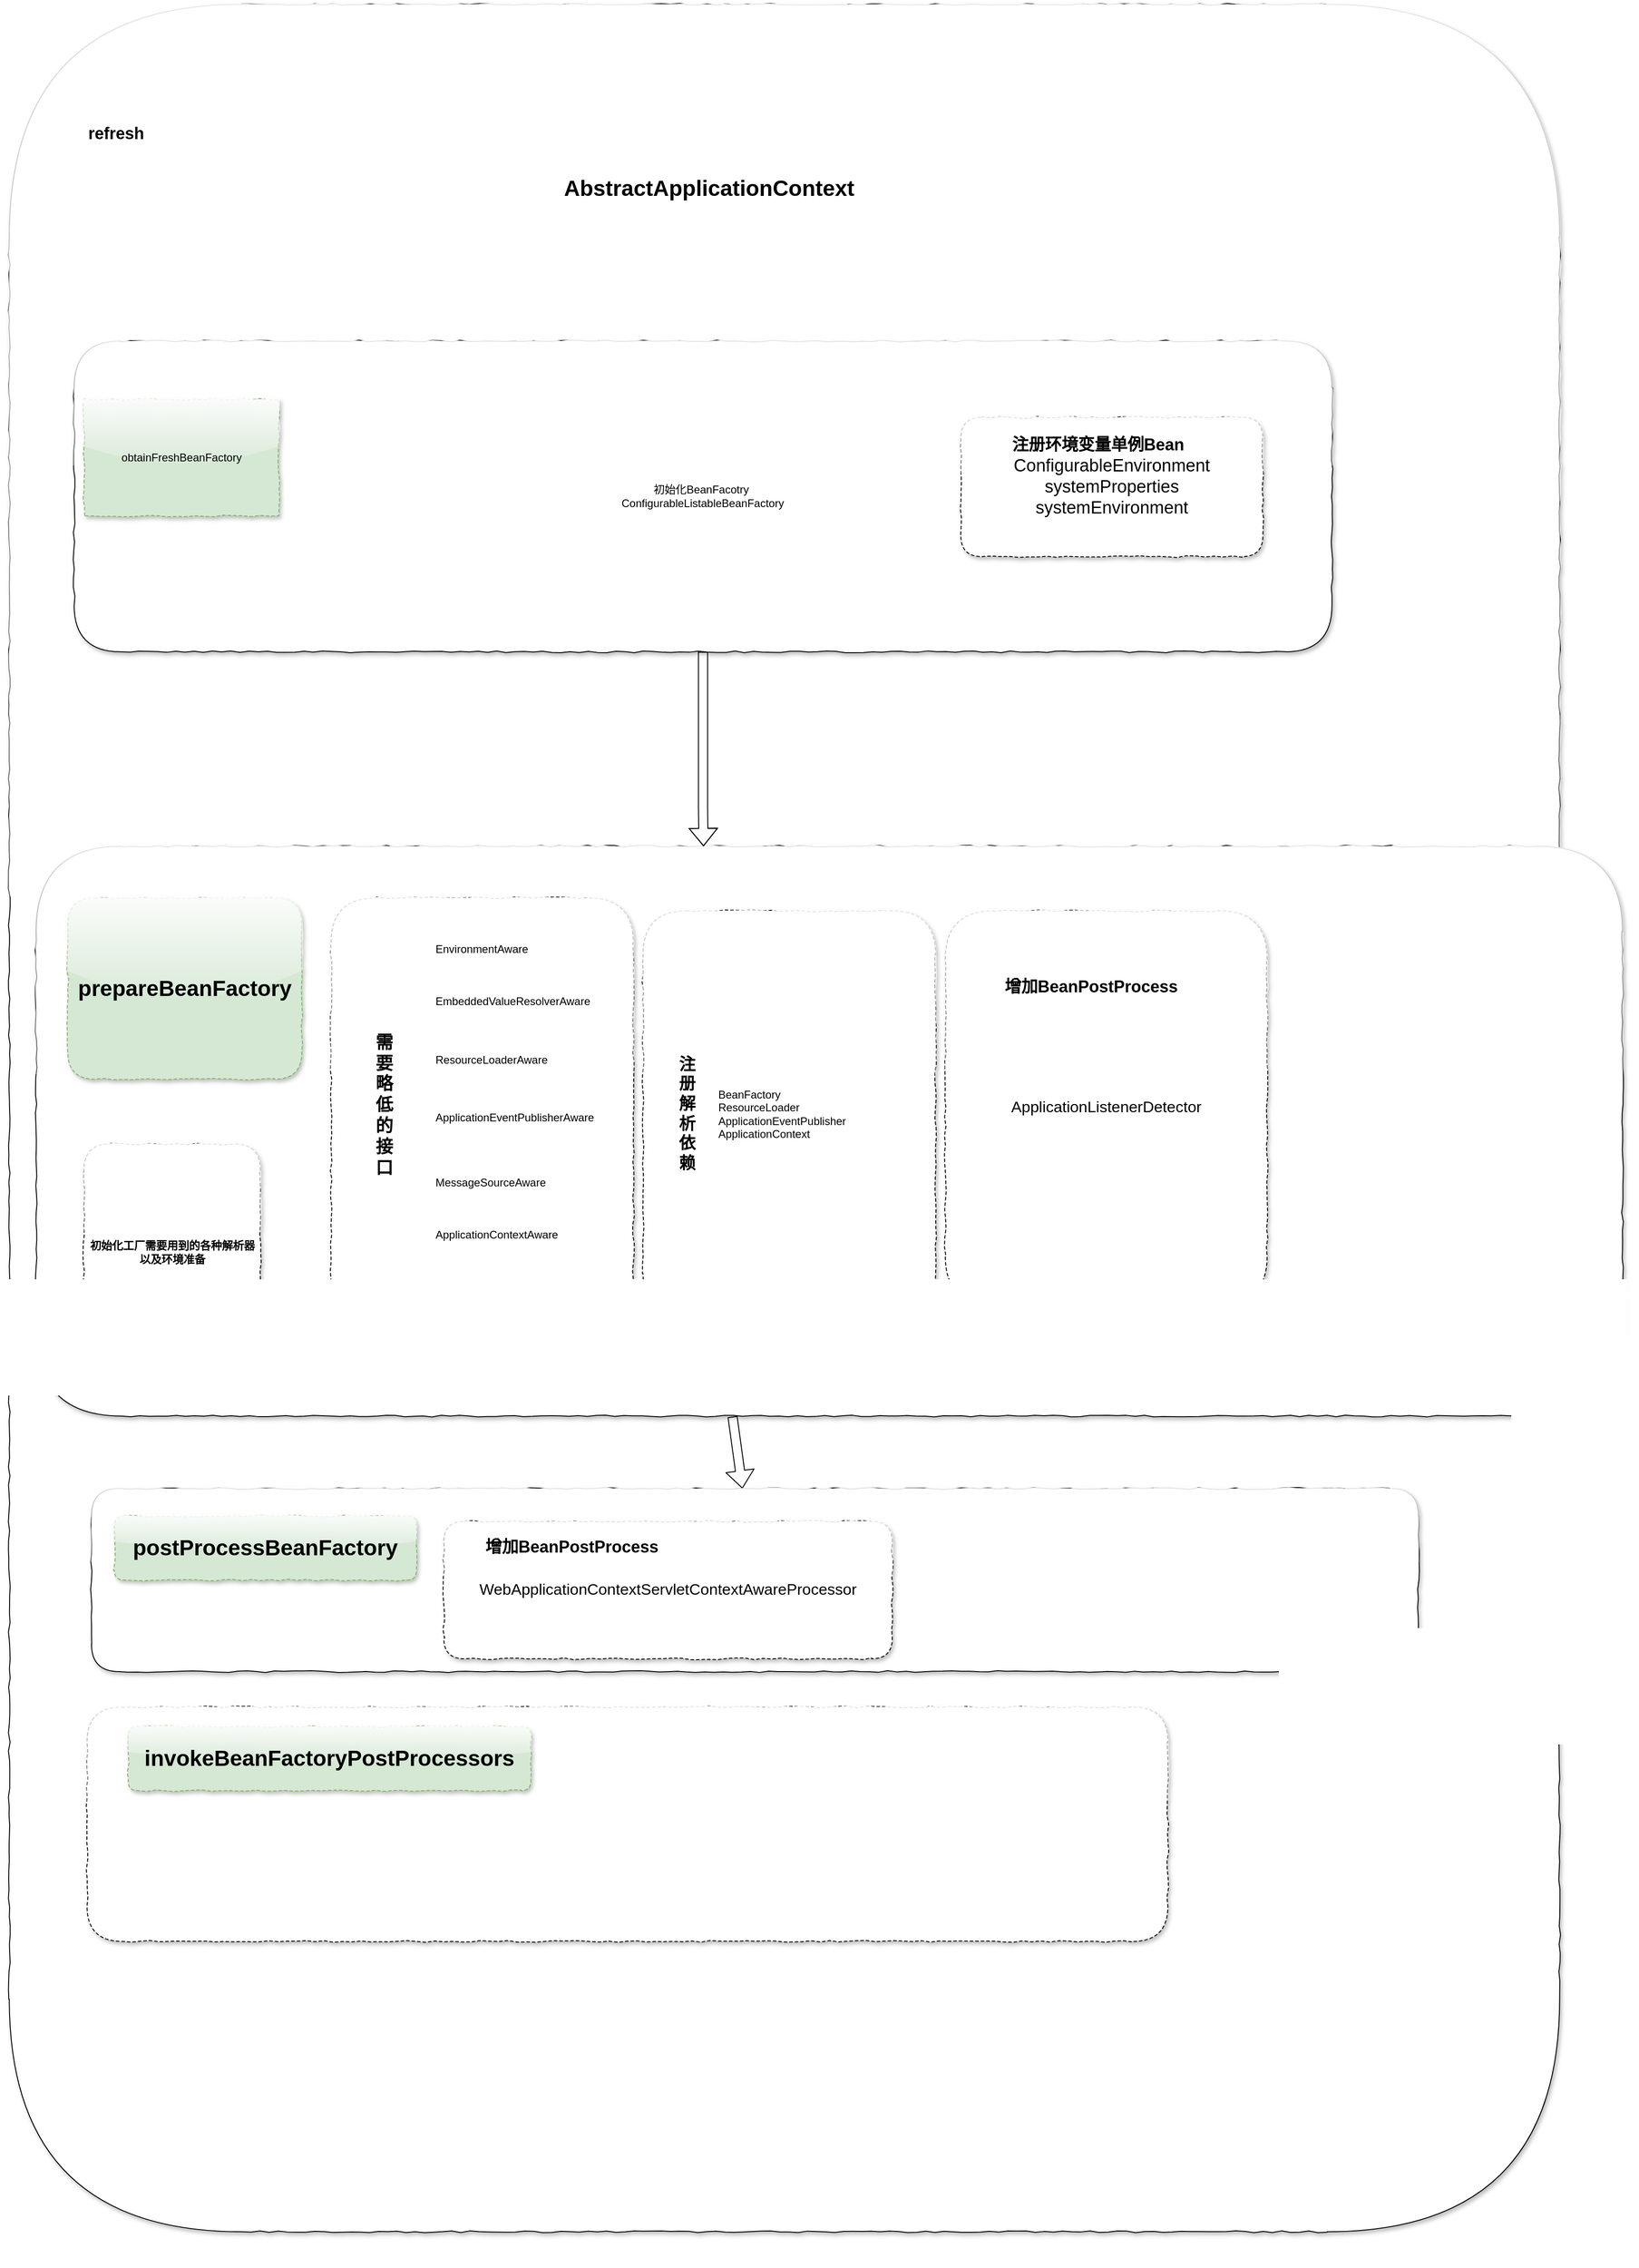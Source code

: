 <mxfile version="12.3.2" type="device" pages="4"><diagram id="6undYBta9QHLGdwfM0sv" name="第 1 页"><mxGraphModel dx="1086" dy="5487" grid="1" gridSize="10" guides="1" tooltips="1" connect="1" arrows="1" fold="1" page="1" pageScale="1" pageWidth="3300" pageHeight="4681" math="0" shadow="0"><root><mxCell id="0"/><mxCell id="1" parent="0"/><mxCell id="Q8C7v2pQEMtQ4nPQ89gv-38" value="" style="group" parent="1" vertex="1" connectable="0"><mxGeometry x="250" y="-130" width="1790" height="2320" as="geometry"/></mxCell><mxCell id="Q8C7v2pQEMtQ4nPQ89gv-33" value="" style="group" parent="Q8C7v2pQEMtQ4nPQ89gv-38" vertex="1" connectable="0"><mxGeometry x="10.155" y="-9.793" width="1779.345" height="2320" as="geometry"/></mxCell><mxCell id="Q8C7v2pQEMtQ4nPQ89gv-1" value="" style="rounded=1;whiteSpace=wrap;html=1;shadow=1;comic=1;glass=1;" parent="Q8C7v2pQEMtQ4nPQ89gv-33" vertex="1"><mxGeometry y="-141.463" width="1694.107" height="2433.171" as="geometry"/></mxCell><mxCell id="Q8C7v2pQEMtQ4nPQ89gv-4" value="&lt;h2&gt;refresh&lt;/h2&gt;" style="text;html=1;strokeColor=none;fillColor=none;align=center;verticalAlign=middle;whiteSpace=wrap;rounded=0;shadow=1;glass=1;comic=1;" parent="Q8C7v2pQEMtQ4nPQ89gv-33" vertex="1"><mxGeometry x="85.238" y="-42.439" width="63.929" height="84.878" as="geometry"/></mxCell><mxCell id="Q8C7v2pQEMtQ4nPQ89gv-7" value="初始化BeanFacotry&amp;nbsp;&lt;br&gt;ConfigurableListableBeanFactory" style="rounded=1;whiteSpace=wrap;html=1;shadow=1;glass=1;comic=1;" parent="Q8C7v2pQEMtQ4nPQ89gv-33" vertex="1"><mxGeometry x="70.854" y="226.341" width="1374.464" height="339.512" as="geometry"/></mxCell><mxCell id="Q8C7v2pQEMtQ4nPQ89gv-10" value="" style="group" parent="Q8C7v2pQEMtQ4nPQ89gv-33" vertex="1" connectable="0"><mxGeometry x="74.583" y="1754.146" width="681.905" height="537.561" as="geometry"/></mxCell><mxCell id="Q8C7v2pQEMtQ4nPQ89gv-12" value="obtainFreshBeanFactory" style="text;html=1;strokeColor=#82b366;fillColor=#d5e8d4;align=center;verticalAlign=middle;whiteSpace=wrap;rounded=0;shadow=1;glass=1;comic=1;dashed=1;" parent="Q8C7v2pQEMtQ4nPQ89gv-33" vertex="1"><mxGeometry x="81.509" y="290" width="213.095" height="127.317" as="geometry"/></mxCell><mxCell id="Q8C7v2pQEMtQ4nPQ89gv-14" value="" style="rounded=1;whiteSpace=wrap;html=1;shadow=1;glass=1;comic=1;strokeColor=#000000;" parent="Q8C7v2pQEMtQ4nPQ89gv-33" vertex="1"><mxGeometry x="29.315" y="778.195" width="1733.53" height="622.439" as="geometry"/></mxCell><mxCell id="Q8C7v2pQEMtQ4nPQ89gv-19" value="" style="edgeStyle=orthogonalEdgeStyle;rounded=0;orthogonalLoop=1;jettySize=auto;html=1;shape=flexArrow;" parent="Q8C7v2pQEMtQ4nPQ89gv-33" source="Q8C7v2pQEMtQ4nPQ89gv-7" target="Q8C7v2pQEMtQ4nPQ89gv-14" edge="1"><mxGeometry relative="1" as="geometry"><Array as="points"><mxPoint x="758.619" y="735.61"/><mxPoint x="758.619" y="735.61"/></Array></mxGeometry></mxCell><mxCell id="Q8C7v2pQEMtQ4nPQ89gv-20" value="&lt;h1&gt;prepareBeanFactory&lt;/h1&gt;" style="rounded=1;whiteSpace=wrap;html=1;shadow=1;glass=1;comic=1;strokeColor=#82b366;fillColor=#d5e8d4;dashed=1;" parent="Q8C7v2pQEMtQ4nPQ89gv-33" vertex="1"><mxGeometry x="63.929" y="834.634" width="255.714" height="198.049" as="geometry"/></mxCell><mxCell id="Q8C7v2pQEMtQ4nPQ89gv-29" value="" style="group" parent="Q8C7v2pQEMtQ4nPQ89gv-33" vertex="1" connectable="0"><mxGeometry x="351.607" y="834.634" width="330.298" height="480.976" as="geometry"/></mxCell><mxCell id="Q8C7v2pQEMtQ4nPQ89gv-21" value="" style="rounded=1;whiteSpace=wrap;html=1;shadow=1;glass=1;dashed=1;comic=1;strokeColor=#000000;" parent="Q8C7v2pQEMtQ4nPQ89gv-29" vertex="1"><mxGeometry width="330.298" height="466.829" as="geometry"/></mxCell><mxCell id="Q8C7v2pQEMtQ4nPQ89gv-22" value="EnvironmentAware" style="text;html=1;" parent="Q8C7v2pQEMtQ4nPQ89gv-29" vertex="1"><mxGeometry x="111.875" y="42.439" width="138.512" height="84.878" as="geometry"/></mxCell><mxCell id="Q8C7v2pQEMtQ4nPQ89gv-23" value="EmbeddedValueResolverAware" style="text;html=1;" parent="Q8C7v2pQEMtQ4nPQ89gv-29" vertex="1"><mxGeometry x="111.875" y="99.024" width="202.44" height="84.878" as="geometry"/></mxCell><mxCell id="Q8C7v2pQEMtQ4nPQ89gv-24" value="ResourceLoaderAware" style="text;html=1;" parent="Q8C7v2pQEMtQ4nPQ89gv-29" vertex="1"><mxGeometry x="111.875" y="162.683" width="159.821" height="84.878" as="geometry"/></mxCell><mxCell id="Q8C7v2pQEMtQ4nPQ89gv-25" value="ApplicationEventPublisherAware" style="text;html=1;" parent="Q8C7v2pQEMtQ4nPQ89gv-29" vertex="1"><mxGeometry x="111.875" y="226.341" width="213.095" height="84.878" as="geometry"/></mxCell><mxCell id="Q8C7v2pQEMtQ4nPQ89gv-26" value="MessageSourceAware" style="text;html=1;" parent="Q8C7v2pQEMtQ4nPQ89gv-29" vertex="1"><mxGeometry x="111.875" y="297.073" width="159.821" height="84.878" as="geometry"/></mxCell><mxCell id="Q8C7v2pQEMtQ4nPQ89gv-27" value="ApplicationContextAware" style="text;html=1;" parent="Q8C7v2pQEMtQ4nPQ89gv-29" vertex="1"><mxGeometry x="111.875" y="353.659" width="170.476" height="84.878" as="geometry"/></mxCell><mxCell id="Q8C7v2pQEMtQ4nPQ89gv-28" value="&lt;b&gt;&lt;font style=&quot;font-size: 19px&quot;&gt;需要略低的接口&lt;/font&gt;&lt;/b&gt;" style="text;html=1;strokeColor=none;fillColor=none;align=center;verticalAlign=middle;whiteSpace=wrap;rounded=0;shadow=1;glass=1;dashed=1;comic=1;" parent="Q8C7v2pQEMtQ4nPQ89gv-29" vertex="1"><mxGeometry x="42.619" y="5.659" width="31.964" height="441.366" as="geometry"/></mxCell><mxCell id="Q8C7v2pQEMtQ4nPQ89gv-32" value="" style="group" parent="Q8C7v2pQEMtQ4nPQ89gv-33" vertex="1" connectable="0"><mxGeometry x="692.56" y="848.78" width="319.643" height="444.195" as="geometry"/></mxCell><mxCell id="Q8C7v2pQEMtQ4nPQ89gv-30" value="&lt;blockquote style=&quot;margin: 0 0 0 40px ; border: none ; padding: 0px&quot;&gt;&lt;blockquote style=&quot;margin: 0 0 0 40px ; border: none ; padding: 0px&quot;&gt;BeanFactory&lt;/blockquote&gt;&lt;blockquote style=&quot;margin: 0 0 0 40px ; border: none ; padding: 0px&quot;&gt;ResourceLoader&lt;/blockquote&gt;&lt;blockquote style=&quot;margin: 0 0 0 40px ; border: none ; padding: 0px&quot;&gt;ApplicationEventPublisher&lt;/blockquote&gt;&lt;blockquote style=&quot;margin: 0 0 0 40px ; border: none ; padding: 0px&quot;&gt;ApplicationContext&lt;/blockquote&gt;&lt;/blockquote&gt;" style="rounded=1;whiteSpace=wrap;html=1;shadow=1;glass=1;dashed=1;comic=1;strokeColor=#000000;align=left;" parent="Q8C7v2pQEMtQ4nPQ89gv-32" vertex="1"><mxGeometry width="319.643" height="444.195" as="geometry"/></mxCell><mxCell id="Q8C7v2pQEMtQ4nPQ89gv-31" value="&lt;h2&gt;注册解析依赖&lt;/h2&gt;" style="text;html=1;strokeColor=none;fillColor=none;align=center;verticalAlign=middle;whiteSpace=wrap;rounded=0;shadow=1;glass=1;dashed=1;comic=1;" parent="Q8C7v2pQEMtQ4nPQ89gv-32" vertex="1"><mxGeometry x="31.964" y="38.195" width="31.964" height="367.805" as="geometry"/></mxCell><mxCell id="Q8C7v2pQEMtQ4nPQ89gv-36" value="" style="group" parent="Q8C7v2pQEMtQ4nPQ89gv-33" vertex="1" connectable="0"><mxGeometry x="1022.857" y="848.78" width="351.607" height="430.049" as="geometry"/></mxCell><mxCell id="Q8C7v2pQEMtQ4nPQ89gv-34" value="&lt;font style=&quot;font-size: 17px&quot;&gt;ApplicationListenerDetector&lt;/font&gt;" style="rounded=1;whiteSpace=wrap;html=1;shadow=1;glass=1;dashed=1;comic=1;strokeColor=#000000;" parent="Q8C7v2pQEMtQ4nPQ89gv-36" vertex="1"><mxGeometry width="351.607" height="430.049" as="geometry"/></mxCell><mxCell id="Q8C7v2pQEMtQ4nPQ89gv-35" value="&lt;h2&gt;增加BeanPostProcess&lt;/h2&gt;" style="text;html=1;strokeColor=none;fillColor=none;align=center;verticalAlign=middle;whiteSpace=wrap;rounded=0;shadow=1;glass=1;dashed=1;comic=1;" parent="Q8C7v2pQEMtQ4nPQ89gv-36" vertex="1"><mxGeometry x="53.274" width="213.095" height="166.927" as="geometry"/></mxCell><mxCell id="Q8C7v2pQEMtQ4nPQ89gv-37" value="&lt;b&gt;初始化工厂需要用到的各种解析器以及环境准备&lt;/b&gt;" style="rounded=1;whiteSpace=wrap;html=1;shadow=1;glass=1;dashed=1;comic=1;strokeColor=#000000;" parent="Q8C7v2pQEMtQ4nPQ89gv-33" vertex="1"><mxGeometry x="81.509" y="1103.415" width="192.851" height="237.659" as="geometry"/></mxCell><mxCell id="Q8C7v2pQEMtQ4nPQ89gv-85" value="" style="rounded=1;whiteSpace=wrap;html=1;shadow=1;glass=1;dashed=1;comic=1;strokeColor=#000000;" parent="Q8C7v2pQEMtQ4nPQ89gv-33" vertex="1"><mxGeometry x="85" y="1718.5" width="1181" height="256" as="geometry"/></mxCell><mxCell id="Q8C7v2pQEMtQ4nPQ89gv-3" value="&lt;h1&gt;&lt;span style=&quot;background-color: rgb(255 , 255 , 255)&quot;&gt;AbstractApplicationContext&lt;/span&gt;&lt;/h1&gt;" style="text;html=1;strokeColor=none;fillColor=none;align=center;verticalAlign=middle;whiteSpace=wrap;rounded=0;shadow=1;glass=1;comic=1;" parent="1" vertex="1"><mxGeometry x="850" y="-110" width="350" height="60" as="geometry"/></mxCell><mxCell id="Q8C7v2pQEMtQ4nPQ89gv-39" value="" style="group" parent="1" vertex="1" connectable="0"><mxGeometry x="1300" y="170" width="330" height="152" as="geometry"/></mxCell><mxCell id="Q8C7v2pQEMtQ4nPQ89gv-40" value="&lt;font style=&quot;font-size: 19px&quot;&gt;&lt;span&gt;ConfigurableEnvironment&lt;/span&gt;&lt;br&gt;&lt;span&gt;systemProperties&lt;br&gt;&lt;/span&gt;systemEnvironment&lt;br&gt;&lt;/font&gt;" style="rounded=1;whiteSpace=wrap;html=1;shadow=1;glass=1;dashed=1;comic=1;strokeColor=#000000;" parent="Q8C7v2pQEMtQ4nPQ89gv-39" vertex="1"><mxGeometry width="330" height="152" as="geometry"/></mxCell><mxCell id="Q8C7v2pQEMtQ4nPQ89gv-41" value="&lt;h2&gt;注册环境变量单例Bean&lt;/h2&gt;" style="text;html=1;strokeColor=none;fillColor=none;align=center;verticalAlign=middle;whiteSpace=wrap;rounded=0;shadow=1;glass=1;dashed=1;comic=1;" parent="Q8C7v2pQEMtQ4nPQ89gv-39" vertex="1"><mxGeometry x="50" width="200" height="59" as="geometry"/></mxCell><mxCell id="Q8C7v2pQEMtQ4nPQ89gv-42" value="" style="endArrow=classic;html=1;shape=flexArrow;exitX=0.439;exitY=1.001;exitDx=0;exitDy=0;exitPerimeter=0;" parent="1" source="Q8C7v2pQEMtQ4nPQ89gv-14" target="Q8C7v2pQEMtQ4nPQ89gv-5" edge="1"><mxGeometry width="50" height="50" relative="1" as="geometry"><mxPoint x="1040" y="480" as="sourcePoint"/><mxPoint x="1090" y="430" as="targetPoint"/></mxGeometry></mxCell><mxCell id="Q8C7v2pQEMtQ4nPQ89gv-84" value="" style="group" parent="1" vertex="1" connectable="0"><mxGeometry x="350" y="1340" width="1450" height="200" as="geometry"/></mxCell><mxCell id="Q8C7v2pQEMtQ4nPQ89gv-5" value="" style="rounded=1;whiteSpace=wrap;html=1;shadow=1;glass=1;comic=1;" parent="Q8C7v2pQEMtQ4nPQ89gv-84" vertex="1"><mxGeometry width="1450" height="200" as="geometry"/></mxCell><mxCell id="Q8C7v2pQEMtQ4nPQ89gv-69" value="&lt;h1&gt;postProcessBeanFactory&lt;/h1&gt;" style="rounded=1;whiteSpace=wrap;html=1;shadow=1;glass=1;comic=1;strokeColor=#82b366;fillColor=#d5e8d4;dashed=1;" parent="Q8C7v2pQEMtQ4nPQ89gv-84" vertex="1"><mxGeometry x="25" y="30" width="330" height="70" as="geometry"/></mxCell><mxCell id="Q8C7v2pQEMtQ4nPQ89gv-79" value="" style="group" parent="Q8C7v2pQEMtQ4nPQ89gv-84" vertex="1" connectable="0"><mxGeometry x="315" y="24" width="500" height="152" as="geometry"/></mxCell><mxCell id="Q8C7v2pQEMtQ4nPQ89gv-82" value="" style="group" parent="Q8C7v2pQEMtQ4nPQ89gv-79" vertex="1" connectable="0"><mxGeometry x="70" y="10" width="490" height="152" as="geometry"/></mxCell><mxCell id="Q8C7v2pQEMtQ4nPQ89gv-80" value="&lt;font style=&quot;font-size: 17px&quot;&gt;WebApplicationContextServletContextAwareProcessor&lt;/font&gt;" style="rounded=1;whiteSpace=wrap;html=1;shadow=1;glass=1;dashed=1;comic=1;strokeColor=#000000;" parent="Q8C7v2pQEMtQ4nPQ89gv-82" vertex="1"><mxGeometry y="2" width="490" height="150" as="geometry"/></mxCell><mxCell id="Q8C7v2pQEMtQ4nPQ89gv-81" value="&lt;h2&gt;增加BeanPostProcess&lt;/h2&gt;" style="text;html=1;strokeColor=none;fillColor=none;align=center;verticalAlign=middle;whiteSpace=wrap;rounded=0;shadow=1;glass=1;dashed=1;comic=1;" parent="Q8C7v2pQEMtQ4nPQ89gv-82" vertex="1"><mxGeometry x="40" width="200" height="59" as="geometry"/></mxCell><mxCell id="Q8C7v2pQEMtQ4nPQ89gv-93" value="&lt;h1&gt;invokeBeanFactoryPostProcessors&lt;/h1&gt;" style="rounded=1;whiteSpace=wrap;html=1;shadow=1;glass=1;comic=1;strokeColor=#82b366;fillColor=#d5e8d4;dashed=1;" parent="1" vertex="1"><mxGeometry x="390" y="1600" width="440" height="70" as="geometry"/></mxCell></root></mxGraphModel></diagram><diagram id="FJCg5c6csjcSqJylvsbX" name="SpringBoot - BeanPostProcess"><mxGraphModel dx="1422" dy="822" grid="1" gridSize="10" guides="1" tooltips="1" connect="1" arrows="1" fold="1" page="1" pageScale="1" pageWidth="3300" pageHeight="4681" background="#CCFFCC" math="0" shadow="0"><root><mxCell id="5LW9IZIqvFEfhfOtvfDI-0"/><mxCell id="5LW9IZIqvFEfhfOtvfDI-1" parent="5LW9IZIqvFEfhfOtvfDI-0"/><mxCell id="5LW9IZIqvFEfhfOtvfDI-2" value="" style="rounded=1;whiteSpace=wrap;html=1;shadow=1;glass=1;dashed=1;comic=1;strokeColor=#666666;fillColor=#f5f5f5;fontColor=#333333;" parent="5LW9IZIqvFEfhfOtvfDI-1" vertex="1"><mxGeometry x="540" y="200" width="970" height="580" as="geometry"/></mxCell><mxCell id="5LW9IZIqvFEfhfOtvfDI-3" value="&lt;h2&gt;ConfigurationWarningsPostProcessor&lt;/h2&gt;" style="rounded=1;whiteSpace=wrap;html=1;shadow=1;glass=1;comic=1;strokeColor=#000000;" parent="5LW9IZIqvFEfhfOtvfDI-1" vertex="1"><mxGeometry x="930" y="260" width="490" height="80" as="geometry"/></mxCell><mxCell id="5LW9IZIqvFEfhfOtvfDI-4" value="RUN" style="text;html=1;strokeColor=#000000;fillColor=none;align=center;verticalAlign=middle;whiteSpace=wrap;rounded=1;shadow=1;glass=1;dashed=1;comic=1;" parent="5LW9IZIqvFEfhfOtvfDI-1" vertex="1"><mxGeometry x="580" y="250" width="90" height="480" as="geometry"/></mxCell><mxCell id="5LW9IZIqvFEfhfOtvfDI-5" value="&lt;h2&gt;CachingMetadataReaderFactoryPostProcessor&lt;/h2&gt;" style="rounded=1;whiteSpace=wrap;html=1;shadow=1;glass=1;comic=1;strokeColor=#000000;" parent="5LW9IZIqvFEfhfOtvfDI-1" vertex="1"><mxGeometry x="930" y="350" width="490" height="80" as="geometry"/></mxCell><mxCell id="5LW9IZIqvFEfhfOtvfDI-6" value="ApplicationContextInitializer&lt;br&gt;initialize" style="text;html=1;strokeColor=#000000;fillColor=none;align=center;verticalAlign=middle;whiteSpace=wrap;rounded=1;shadow=1;glass=1;comic=1;" parent="5LW9IZIqvFEfhfOtvfDI-1" vertex="1"><mxGeometry x="680" y="250" width="240" height="180" as="geometry"/></mxCell><mxCell id="5LW9IZIqvFEfhfOtvfDI-8" value="" style="rounded=1;whiteSpace=wrap;html=1;shadow=1;glass=1;comic=1;strokeColor=#000000;" parent="5LW9IZIqvFEfhfOtvfDI-1" vertex="1"><mxGeometry x="680" y="440" width="240" height="160" as="geometry"/></mxCell></root></mxGraphModel></diagram><diagram id="Cw0cnOPheyUJ5FDoUsvM" name="ApplicationListener"><mxGraphModel dx="1422" dy="5503" grid="1" gridSize="10" guides="1" tooltips="1" connect="1" arrows="1" fold="1" page="1" pageScale="1" pageWidth="3300" pageHeight="4681" math="0" shadow="0"><root><mxCell id="jDAjuw5ChGYRKg9pffU--0"/><mxCell id="jDAjuw5ChGYRKg9pffU--1" parent="jDAjuw5ChGYRKg9pffU--0"/><mxCell id="jDAjuw5ChGYRKg9pffU--22" style="edgeStyle=orthogonalEdgeStyle;rounded=0;orthogonalLoop=1;jettySize=auto;html=1;" parent="jDAjuw5ChGYRKg9pffU--1" source="jDAjuw5ChGYRKg9pffU--2" target="jDAjuw5ChGYRKg9pffU--3" edge="1"><mxGeometry relative="1" as="geometry"/></mxCell><mxCell id="jDAjuw5ChGYRKg9pffU--2" value="Actor" style="shape=umlActor;verticalLabelPosition=bottom;labelBackgroundColor=#ffffff;verticalAlign=top;html=1;outlineConnect=0;rounded=1;shadow=1;glass=1;comic=1;strokeColor=#000000;" parent="jDAjuw5ChGYRKg9pffU--1" vertex="1"><mxGeometry x="100" y="260" width="60" height="170" as="geometry"/></mxCell><mxCell id="jDAjuw5ChGYRKg9pffU--21" style="edgeStyle=orthogonalEdgeStyle;rounded=0;orthogonalLoop=1;jettySize=auto;html=1;" parent="jDAjuw5ChGYRKg9pffU--1" source="jDAjuw5ChGYRKg9pffU--23" target="jDAjuw5ChGYRKg9pffU--16" edge="1"><mxGeometry relative="1" as="geometry"><mxPoint x="940" y="340" as="targetPoint"/><Array as="points"><mxPoint x="940" y="340"/><mxPoint x="940" y="340"/></Array></mxGeometry></mxCell><mxCell id="jDAjuw5ChGYRKg9pffU--3" value="&lt;h1&gt;ApplicationEventPublisher&lt;/h1&gt;" style="rounded=1;whiteSpace=wrap;html=1;shadow=1;glass=1;comic=1;strokeColor=#000000;" parent="jDAjuw5ChGYRKg9pffU--1" vertex="1"><mxGeometry x="290" y="300" width="310" height="90" as="geometry"/></mxCell><mxCell id="jDAjuw5ChGYRKg9pffU--20" value="" style="group" parent="jDAjuw5ChGYRKg9pffU--1" vertex="1" connectable="0"><mxGeometry x="970" y="170" width="340" height="300" as="geometry"/></mxCell><mxCell id="jDAjuw5ChGYRKg9pffU--16" value="" style="rounded=1;whiteSpace=wrap;html=1;shadow=1;glass=1;comic=1;strokeColor=#000000;" parent="jDAjuw5ChGYRKg9pffU--20" vertex="1"><mxGeometry width="340" height="300" as="geometry"/></mxCell><mxCell id="jDAjuw5ChGYRKg9pffU--7" value="&lt;h2&gt;UserApplicationEvent&lt;/h2&gt;" style="rounded=1;whiteSpace=wrap;html=1;shadow=1;glass=1;comic=1;strokeColor=#000000;" parent="jDAjuw5ChGYRKg9pffU--20" vertex="1"><mxGeometry x="25" y="67.5" width="275" height="50" as="geometry"/></mxCell><mxCell id="jDAjuw5ChGYRKg9pffU--15" value="&lt;h2&gt;SmsApplicationEvent&lt;/h2&gt;" style="rounded=1;whiteSpace=wrap;html=1;shadow=1;glass=1;comic=1;strokeColor=#000000;" parent="jDAjuw5ChGYRKg9pffU--20" vertex="1"><mxGeometry x="25" y="155" width="275" height="50" as="geometry"/></mxCell><mxCell id="jDAjuw5ChGYRKg9pffU--17" value="&lt;h1&gt;ApplicationEvent&amp;nbsp;组&lt;/h1&gt;" style="text;html=1;strokeColor=#82b366;fillColor=#d5e8d4;align=center;verticalAlign=middle;whiteSpace=wrap;rounded=0;shadow=1;glass=1;comic=1;" parent="jDAjuw5ChGYRKg9pffU--20" vertex="1"><mxGeometry x="45" y="10" width="230" height="30" as="geometry"/></mxCell><mxCell id="jDAjuw5ChGYRKg9pffU--18" value="&lt;h2&gt;OrderApplicationEvent&lt;/h2&gt;" style="rounded=1;whiteSpace=wrap;html=1;shadow=1;glass=1;comic=1;strokeColor=#000000;" parent="jDAjuw5ChGYRKg9pffU--20" vertex="1"><mxGeometry x="25" y="240" width="275" height="40" as="geometry"/></mxCell><mxCell id="jDAjuw5ChGYRKg9pffU--25" style="edgeStyle=orthogonalEdgeStyle;rounded=0;orthogonalLoop=1;jettySize=auto;html=1;entryX=0;entryY=0.5;entryDx=0;entryDy=0;dashed=1;" parent="jDAjuw5ChGYRKg9pffU--1" source="jDAjuw5ChGYRKg9pffU--23" target="jDAjuw5ChGYRKg9pffU--7" edge="1"><mxGeometry relative="1" as="geometry"><Array as="points"><mxPoint x="810" y="263"/></Array></mxGeometry></mxCell><mxCell id="jDAjuw5ChGYRKg9pffU--23" value="UserApplicationEvent" style="text;html=1;" parent="jDAjuw5ChGYRKg9pffU--1" vertex="1"><mxGeometry x="740" y="330" width="140" height="30" as="geometry"/></mxCell><mxCell id="jDAjuw5ChGYRKg9pffU--24" style="edgeStyle=orthogonalEdgeStyle;rounded=0;orthogonalLoop=1;jettySize=auto;html=1;" parent="jDAjuw5ChGYRKg9pffU--1" source="jDAjuw5ChGYRKg9pffU--3" target="jDAjuw5ChGYRKg9pffU--23" edge="1"><mxGeometry relative="1" as="geometry"><mxPoint x="600" y="345" as="sourcePoint"/><mxPoint x="972" y="335" as="targetPoint"/><Array as="points"/></mxGeometry></mxCell><mxCell id="jDAjuw5ChGYRKg9pffU--27" style="edgeStyle=orthogonalEdgeStyle;rounded=0;orthogonalLoop=1;jettySize=auto;html=1;entryX=0;entryY=0.5;entryDx=0;entryDy=0;shape=flexArrow;" parent="jDAjuw5ChGYRKg9pffU--1" source="jDAjuw5ChGYRKg9pffU--16" target="jDAjuw5ChGYRKg9pffU--10" edge="1"><mxGeometry relative="1" as="geometry"/></mxCell><mxCell id="jDAjuw5ChGYRKg9pffU--31" value="" style="group" parent="jDAjuw5ChGYRKg9pffU--1" vertex="1" connectable="0"><mxGeometry x="1540" y="-10" width="740" height="710" as="geometry"/></mxCell><mxCell id="jDAjuw5ChGYRKg9pffU--19" value="" style="group" parent="jDAjuw5ChGYRKg9pffU--31" vertex="1" connectable="0"><mxGeometry x="10" y="-30" width="740" height="710" as="geometry"/></mxCell><mxCell id="jDAjuw5ChGYRKg9pffU--10" value="" style="rounded=1;whiteSpace=wrap;html=1;shadow=1;glass=1;comic=1;strokeColor=#000000;" parent="jDAjuw5ChGYRKg9pffU--19" vertex="1"><mxGeometry width="740.0" height="710" as="geometry"/></mxCell><mxCell id="jDAjuw5ChGYRKg9pffU--11" value="&lt;h1&gt;ApplicationListener组&lt;/h1&gt;" style="text;html=1;strokeColor=#82b366;fillColor=#d5e8d4;align=center;verticalAlign=middle;whiteSpace=wrap;rounded=0;shadow=1;glass=1;comic=1;dashed=1;" parent="jDAjuw5ChGYRKg9pffU--19" vertex="1"><mxGeometry x="97.368" y="25.357" width="564.737" height="76.071" as="geometry"/></mxCell><mxCell id="jDAjuw5ChGYRKg9pffU--13" value="&lt;h2&gt;SmsApplicationListener&lt;/h2&gt;" style="rounded=1;whiteSpace=wrap;html=1;shadow=1;glass=1;comic=1;strokeColor=#000000;" parent="jDAjuw5ChGYRKg9pffU--19" vertex="1"><mxGeometry x="68.308" y="409.81" width="590.053" height="126.786" as="geometry"/></mxCell><mxCell id="jDAjuw5ChGYRKg9pffU--14" value="&lt;h2&gt;OrderApplicationListener&lt;/h2&gt;" style="rounded=1;whiteSpace=wrap;html=1;shadow=1;glass=1;comic=1;strokeColor=#000000;" parent="jDAjuw5ChGYRKg9pffU--19" vertex="1"><mxGeometry x="72.143" y="545.959" width="593.947" height="126.786" as="geometry"/></mxCell><mxCell id="jDAjuw5ChGYRKg9pffU--30" value="" style="rounded=1;whiteSpace=wrap;html=1;shadow=1;glass=1;dashed=1;comic=1;strokeColor=#000000;" parent="jDAjuw5ChGYRKg9pffU--19" vertex="1"><mxGeometry x="60" y="123" width="634" height="277" as="geometry"/></mxCell><mxCell id="jDAjuw5ChGYRKg9pffU--12" value="&lt;h2&gt;UserApplicationListener1&lt;/h2&gt;" style="rounded=1;whiteSpace=wrap;html=1;shadow=1;glass=1;comic=1;strokeColor=#000000;" parent="jDAjuw5ChGYRKg9pffU--19" vertex="1"><mxGeometry x="89" y="210" width="577" height="71" as="geometry"/></mxCell><mxCell id="jDAjuw5ChGYRKg9pffU--32" value="&lt;h2&gt;处理UserApplicationEvent事件&lt;/h2&gt;" style="text;html=1;strokeColor=none;fillColor=none;align=center;verticalAlign=middle;whiteSpace=wrap;rounded=0;shadow=1;glass=1;dashed=1;comic=1;" parent="jDAjuw5ChGYRKg9pffU--19" vertex="1"><mxGeometry x="180" y="170" width="350" height="30" as="geometry"/></mxCell><mxCell id="jDAjuw5ChGYRKg9pffU--29" value="&lt;h2&gt;UserApplicationListener2&lt;/h2&gt;" style="rounded=1;whiteSpace=wrap;html=1;shadow=1;glass=1;comic=1;strokeColor=#000000;" parent="jDAjuw5ChGYRKg9pffU--31" vertex="1"><mxGeometry x="100" y="280" width="570" height="70" as="geometry"/></mxCell><mxCell id="jDAjuw5ChGYRKg9pffU--33" value="" style="endArrow=classic;html=1;exitX=0.48;exitY=1.014;exitDx=0;exitDy=0;entryX=0.486;entryY=0.021;entryDx=0;entryDy=0;entryPerimeter=0;exitPerimeter=0;" parent="jDAjuw5ChGYRKg9pffU--31" source="jDAjuw5ChGYRKg9pffU--12" target="jDAjuw5ChGYRKg9pffU--29" edge="1"><mxGeometry width="50" height="50" relative="1" as="geometry"><mxPoint x="370" y="260" as="sourcePoint"/><mxPoint x="420" y="210" as="targetPoint"/></mxGeometry></mxCell><mxCell id="jDAjuw5ChGYRKg9pffU--28" style="edgeStyle=orthogonalEdgeStyle;rounded=0;orthogonalLoop=1;jettySize=auto;html=1;dashed=1;entryX=0;entryY=0.5;entryDx=0;entryDy=0;" parent="jDAjuw5ChGYRKg9pffU--1" source="jDAjuw5ChGYRKg9pffU--7" target="jDAjuw5ChGYRKg9pffU--30" edge="1"><mxGeometry relative="1" as="geometry"/></mxCell><mxCell id="jDAjuw5ChGYRKg9pffU--34" style="edgeStyle=orthogonalEdgeStyle;rounded=0;orthogonalLoop=1;jettySize=auto;html=1;dashed=1;" parent="jDAjuw5ChGYRKg9pffU--1" source="jDAjuw5ChGYRKg9pffU--15" target="jDAjuw5ChGYRKg9pffU--13" edge="1"><mxGeometry relative="1" as="geometry"><Array as="points"><mxPoint x="1440" y="360"/><mxPoint x="1440" y="433"/></Array></mxGeometry></mxCell><mxCell id="jDAjuw5ChGYRKg9pffU--35" style="edgeStyle=orthogonalEdgeStyle;rounded=0;orthogonalLoop=1;jettySize=auto;html=1;entryX=0;entryY=0.5;entryDx=0;entryDy=0;dashed=1;" parent="jDAjuw5ChGYRKg9pffU--1" source="jDAjuw5ChGYRKg9pffU--18" target="jDAjuw5ChGYRKg9pffU--14" edge="1"><mxGeometry relative="1" as="geometry"><Array as="points"><mxPoint x="1133" y="569"/></Array></mxGeometry></mxCell></root></mxGraphModel></diagram><diagram id="8hc5Qb8L6NtJh7ajOyDR" name="异步操作"><mxGraphModel dx="1086" dy="806" grid="1" gridSize="10" guides="1" tooltips="1" connect="1" arrows="1" fold="1" page="1" pageScale="1" pageWidth="827" pageHeight="1169" math="0" shadow="0"><root><mxCell id="vNIKjJ_wgU-0bIg-L0jj-0"/><mxCell id="vNIKjJ_wgU-0bIg-L0jj-1" parent="vNIKjJ_wgU-0bIg-L0jj-0"/><mxCell id="vNIKjJ_wgU-0bIg-L0jj-3" value="&lt;h1&gt;异步处理操作&lt;/h1&gt;&lt;div&gt;&lt;b&gt;@EnableAsync :&amp;nbsp;启用异步配置&lt;/b&gt;&lt;/div&gt;&lt;div&gt;&lt;b&gt;@Async :&amp;nbsp;修饰指定方法达到异步处理目的&lt;/b&gt;&lt;br&gt;&lt;/div&gt;" style="text;html=1;strokeColor=none;fillColor=none;spacing=5;spacingTop=-20;whiteSpace=wrap;overflow=hidden;rounded=0;" parent="vNIKjJ_wgU-0bIg-L0jj-1" vertex="1"><mxGeometry x="160" y="60" width="330" height="90" as="geometry"/></mxCell><mxCell id="PDhAFCwmjeeqi3D1I9a4-3" value="" style="edgeStyle=orthogonalEdgeStyle;rounded=0;orthogonalLoop=1;jettySize=auto;html=1;" edge="1" parent="vNIKjJ_wgU-0bIg-L0jj-1" source="PDhAFCwmjeeqi3D1I9a4-0" target="PDhAFCwmjeeqi3D1I9a4-2"><mxGeometry relative="1" as="geometry"/></mxCell><mxCell id="PDhAFCwmjeeqi3D1I9a4-4" value="setBeanFactory" style="text;html=1;align=center;verticalAlign=middle;resizable=0;points=[];;labelBackgroundColor=#ffffff;" vertex="1" connectable="0" parent="PDhAFCwmjeeqi3D1I9a4-3"><mxGeometry x="0.072" relative="1" as="geometry"><mxPoint as="offset"/></mxGeometry></mxCell><mxCell id="PDhAFCwmjeeqi3D1I9a4-0" value="AsyncAnnotationBeanPostProcessor" style="shape=umlLifeline;perimeter=lifelinePerimeter;whiteSpace=wrap;html=1;container=1;collapsible=0;recursiveResize=0;outlineConnect=0;" vertex="1" parent="vNIKjJ_wgU-0bIg-L0jj-1"><mxGeometry x="30" y="260" width="320" height="380" as="geometry"/></mxCell><mxCell id="PDhAFCwmjeeqi3D1I9a4-6" value="" style="edgeStyle=orthogonalEdgeStyle;rounded=0;orthogonalLoop=1;jettySize=auto;html=1;" edge="1" parent="vNIKjJ_wgU-0bIg-L0jj-1" source="PDhAFCwmjeeqi3D1I9a4-2" target="PDhAFCwmjeeqi3D1I9a4-5"><mxGeometry relative="1" as="geometry"><Array as="points"><mxPoint x="670" y="490"/><mxPoint x="670" y="490"/></Array></mxGeometry></mxCell><mxCell id="PDhAFCwmjeeqi3D1I9a4-7" value="buildAdvice" style="text;html=1;align=center;verticalAlign=middle;resizable=0;points=[];;labelBackgroundColor=#ffffff;" vertex="1" connectable="0" parent="PDhAFCwmjeeqi3D1I9a4-6"><mxGeometry x="0.273" y="1" relative="1" as="geometry"><mxPoint x="-54.5" y="1" as="offset"/></mxGeometry></mxCell><mxCell id="PDhAFCwmjeeqi3D1I9a4-2" value="AsyncAnnotationAdvisor" style="shape=umlLifeline;perimeter=lifelinePerimeter;whiteSpace=wrap;html=1;container=1;collapsible=0;recursiveResize=0;outlineConnect=0;" vertex="1" parent="vNIKjJ_wgU-0bIg-L0jj-1"><mxGeometry x="430" y="260" width="150" height="380" as="geometry"/></mxCell><mxCell id="PDhAFCwmjeeqi3D1I9a4-13" value="" style="edgeStyle=orthogonalEdgeStyle;rounded=1;orthogonalLoop=1;jettySize=auto;html=1;jumpStyle=arc;" edge="1" parent="vNIKjJ_wgU-0bIg-L0jj-1" source="PDhAFCwmjeeqi3D1I9a4-5" target="PDhAFCwmjeeqi3D1I9a4-12"><mxGeometry relative="1" as="geometry"><Array as="points"><mxPoint x="930" y="520"/><mxPoint x="930" y="520"/></Array></mxGeometry></mxCell><mxCell id="PDhAFCwmjeeqi3D1I9a4-15" value="invoke" style="text;html=1;align=center;verticalAlign=middle;resizable=0;points=[];;labelBackgroundColor=#ffffff;" vertex="1" connectable="0" parent="PDhAFCwmjeeqi3D1I9a4-13"><mxGeometry x="0.311" y="-40" relative="1" as="geometry"><mxPoint x="-39" y="-40" as="offset"/></mxGeometry></mxCell><mxCell id="PDhAFCwmjeeqi3D1I9a4-5" value="AnnotationAsyncExecutionInterceptor" style="shape=umlLifeline;perimeter=lifelinePerimeter;whiteSpace=wrap;html=1;container=1;collapsible=0;recursiveResize=0;outlineConnect=0;" vertex="1" parent="vNIKjJ_wgU-0bIg-L0jj-1"><mxGeometry x="720" y="260" width="230" height="380" as="geometry"/></mxCell><mxCell id="PDhAFCwmjeeqi3D1I9a4-12" value="AsyncExecutionInterceptor" style="shape=umlLifeline;perimeter=lifelinePerimeter;whiteSpace=wrap;html=1;container=1;collapsible=0;recursiveResize=0;outlineConnect=0;" vertex="1" parent="vNIKjJ_wgU-0bIg-L0jj-1"><mxGeometry x="1000" y="260" width="170" height="380" as="geometry"/></mxCell></root></mxGraphModel></diagram></mxfile>